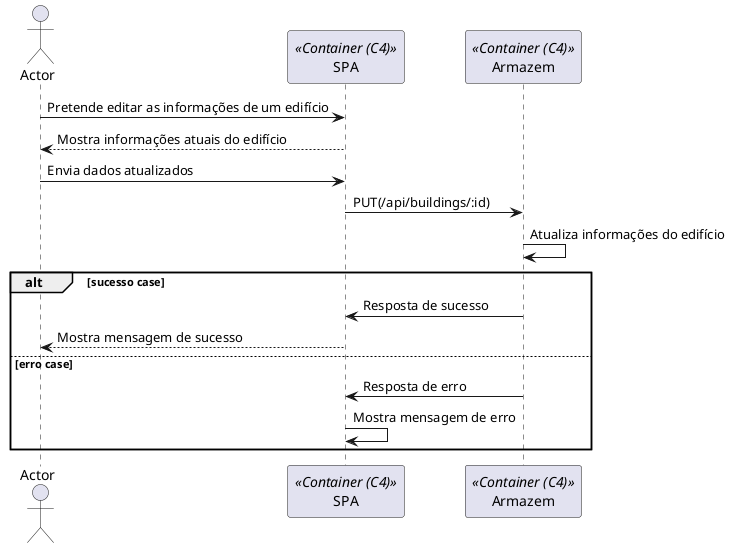 @startuml

actor Actor as Actor
participant "SPA" as Container <<Container (C4)>>
participant "Armazem" as Armazem <<Container (C4)>>

Actor -> Container: Pretende editar as informações de um edifício
Container --> Actor: Mostra informações atuais do edifício

Actor -> Container: Envia dados atualizados

Container -> Armazem: PUT(/api/buildings/:id)
Armazem -> Armazem: Atualiza informações do edifício

alt sucesso case
    Armazem -> Container: Resposta de sucesso
    Container --> Actor: Mostra mensagem de sucesso
else erro case
    Armazem -> Container: Resposta de erro
    Container -> Container: Mostra mensagem de erro
end

@enduml
